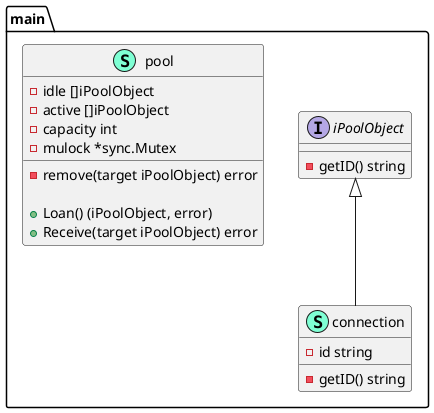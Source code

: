 @startuml
namespace main {
    class connection << (S,Aquamarine) >> {
        - id string

        - getID() string

    }
    interface iPoolObject  {
        - getID() string

    }
    class pool << (S,Aquamarine) >> {
        - idle []iPoolObject
        - active []iPoolObject
        - capacity int
        - mulock *sync.Mutex

        - remove(target iPoolObject) error

        + Loan() (iPoolObject, error)
        + Receive(target iPoolObject) error

    }
}

"main.iPoolObject" <|-- "main.connection"

@enduml
